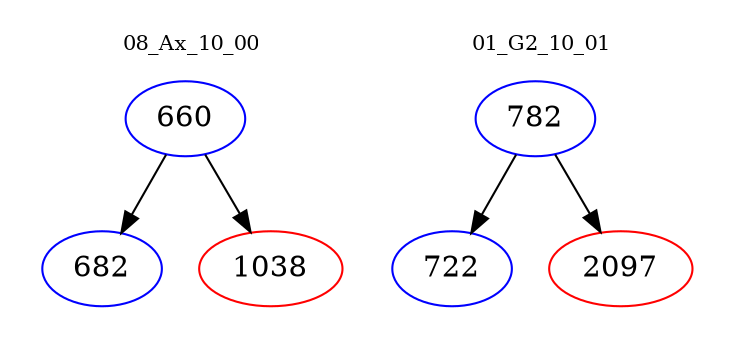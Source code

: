 digraph{
subgraph cluster_0 {
color = white
label = "08_Ax_10_00";
fontsize=10;
T0_660 [label="660", color="blue"]
T0_660 -> T0_682 [color="black"]
T0_682 [label="682", color="blue"]
T0_660 -> T0_1038 [color="black"]
T0_1038 [label="1038", color="red"]
}
subgraph cluster_1 {
color = white
label = "01_G2_10_01";
fontsize=10;
T1_782 [label="782", color="blue"]
T1_782 -> T1_722 [color="black"]
T1_722 [label="722", color="blue"]
T1_782 -> T1_2097 [color="black"]
T1_2097 [label="2097", color="red"]
}
}
